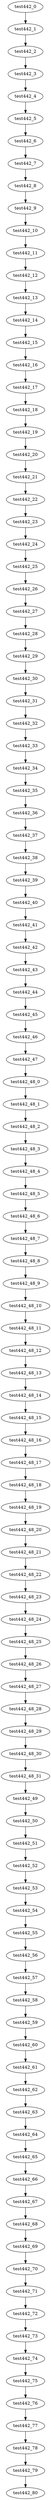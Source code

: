 digraph G {
test442_0->test442_1;
test442_1->test442_2;
test442_2->test442_3;
test442_3->test442_4;
test442_4->test442_5;
test442_5->test442_6;
test442_6->test442_7;
test442_7->test442_8;
test442_8->test442_9;
test442_9->test442_10;
test442_10->test442_11;
test442_11->test442_12;
test442_12->test442_13;
test442_13->test442_14;
test442_14->test442_15;
test442_15->test442_16;
test442_16->test442_17;
test442_17->test442_18;
test442_18->test442_19;
test442_19->test442_20;
test442_20->test442_21;
test442_21->test442_22;
test442_22->test442_23;
test442_23->test442_24;
test442_24->test442_25;
test442_25->test442_26;
test442_26->test442_27;
test442_27->test442_28;
test442_28->test442_29;
test442_29->test442_30;
test442_30->test442_31;
test442_31->test442_32;
test442_32->test442_33;
test442_33->test442_34;
test442_34->test442_35;
test442_35->test442_36;
test442_36->test442_37;
test442_37->test442_38;
test442_38->test442_39;
test442_39->test442_40;
test442_40->test442_41;
test442_41->test442_42;
test442_42->test442_43;
test442_43->test442_44;
test442_44->test442_45;
test442_45->test442_46;
test442_46->test442_47;
test442_47->test442_48_0;
test442_48_0->test442_48_1;
test442_48_1->test442_48_2;
test442_48_2->test442_48_3;
test442_48_3->test442_48_4;
test442_48_4->test442_48_5;
test442_48_5->test442_48_6;
test442_48_6->test442_48_7;
test442_48_7->test442_48_8;
test442_48_8->test442_48_9;
test442_48_9->test442_48_10;
test442_48_10->test442_48_11;
test442_48_11->test442_48_12;
test442_48_12->test442_48_13;
test442_48_13->test442_48_14;
test442_48_14->test442_48_15;
test442_48_15->test442_48_16;
test442_48_16->test442_48_17;
test442_48_17->test442_48_18;
test442_48_18->test442_48_19;
test442_48_19->test442_48_20;
test442_48_20->test442_48_21;
test442_48_21->test442_48_22;
test442_48_22->test442_48_23;
test442_48_23->test442_48_24;
test442_48_24->test442_48_25;
test442_48_25->test442_48_26;
test442_48_26->test442_48_27;
test442_48_27->test442_48_28;
test442_48_28->test442_48_29;
test442_48_29->test442_48_30;
test442_48_30->test442_48_31;
test442_48_31->test442_49;
test442_49->test442_50;
test442_50->test442_51;
test442_51->test442_52;
test442_52->test442_53;
test442_53->test442_54;
test442_54->test442_55;
test442_55->test442_56;
test442_56->test442_57;
test442_57->test442_58;
test442_58->test442_59;
test442_59->test442_60;
test442_60->test442_61;
test442_61->test442_62;
test442_62->test442_63;
test442_63->test442_64;
test442_64->test442_65;
test442_65->test442_66;
test442_66->test442_67;
test442_67->test442_68;
test442_68->test442_69;
test442_69->test442_70;
test442_70->test442_71;
test442_71->test442_72;
test442_72->test442_73;
test442_73->test442_74;
test442_74->test442_75;
test442_75->test442_76;
test442_76->test442_77;
test442_77->test442_78;
test442_78->test442_79;
test442_79->test442_80;

}
